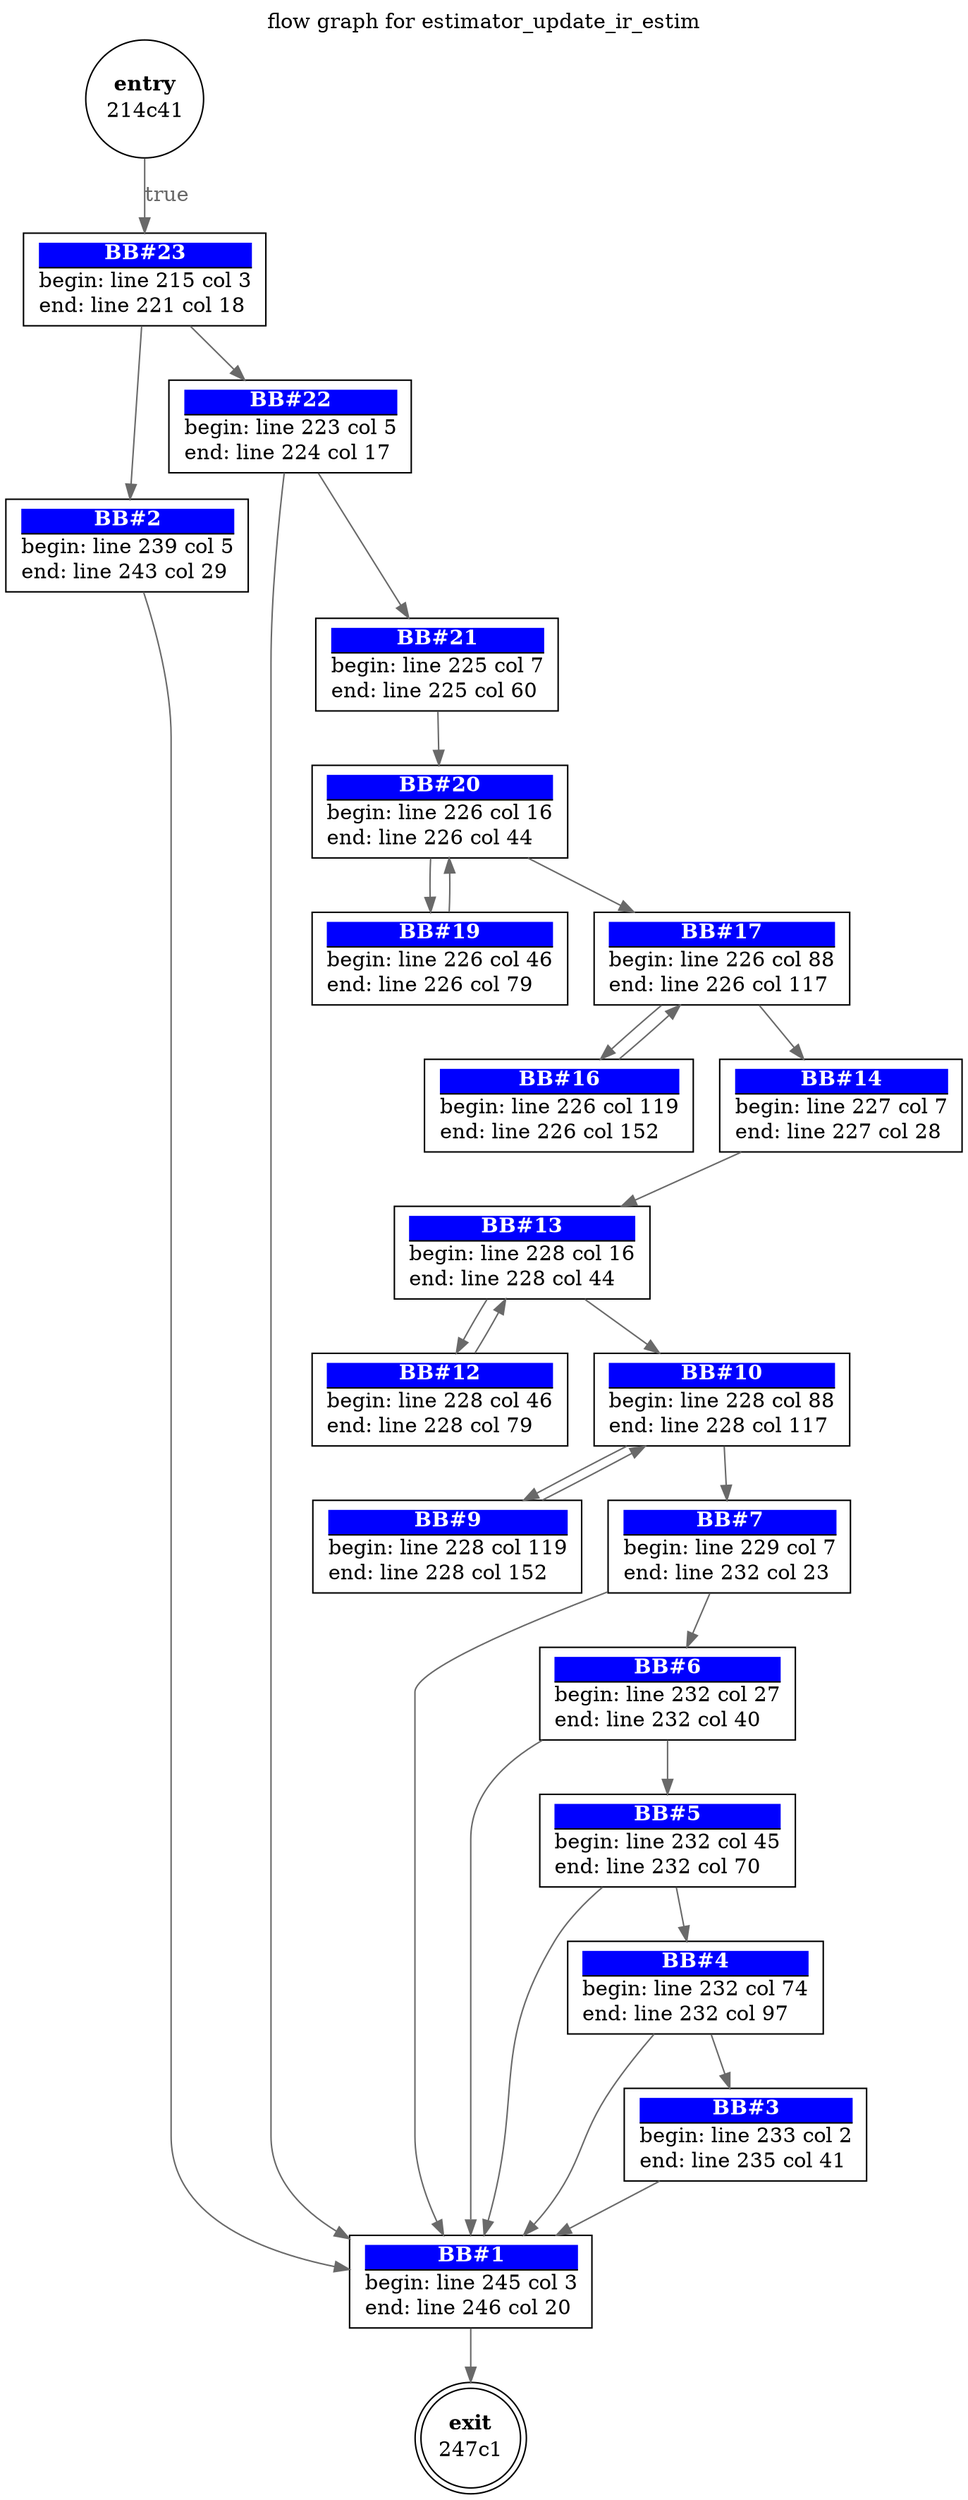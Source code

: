 digraph estimatorupdateirestim{ 
  label="flow graph for estimator_update_ir_estim"
  labelloc="t"
  0 [label=<<TABLE border="0" cellborder="0" cellpadding="0"><TR><TD border="0" bgcolor="#ffffff" sides="b"><FONT color="#000000"><B>exit</B></FONT></TD></TR><TR><TD>247c1</TD></TR></TABLE>>, shape=doublecircle, margin=0]
  1 [label=<<TABLE border="0" cellborder="0" cellpadding="0"><TR><TD border="1" bgcolor="#0000ff" sides="b"><FONT color="#ffffff"><B>BB#1</B></FONT></TD></TR><TR><TD align="left">begin: line 245 col 3</TD></TR><TR><TD align="left">end: line 246 col 20</TD></TR></TABLE>>, shape=box]
  1->0[label="" fontcolor=dimgray color=dimgray]
  2 [label=<<TABLE border="0" cellborder="0" cellpadding="0"><TR><TD border="1" bgcolor="#0000ff" sides="b"><FONT color="#ffffff"><B>BB#2</B></FONT></TD></TR><TR><TD align="left">begin: line 239 col 5</TD></TR><TR><TD align="left">end: line 243 col 29</TD></TR></TABLE>>, shape=box]
  2->1[label="" fontcolor=dimgray color=dimgray]
  3 [label=<<TABLE border="0" cellborder="0" cellpadding="0"><TR><TD border="1" bgcolor="#0000ff" sides="b"><FONT color="#ffffff"><B>BB#3</B></FONT></TD></TR><TR><TD align="left">begin: line 233 col 2</TD></TR><TR><TD align="left">end: line 235 col 41</TD></TR></TABLE>>, shape=box]
  3->1[label="" fontcolor=dimgray color=dimgray]
  4 [label=<<TABLE border="0" cellborder="0" cellpadding="0"><TR><TD border="1" bgcolor="#0000ff" sides="b"><FONT color="#ffffff"><B>BB#4</B></FONT></TD></TR><TR><TD align="left">begin: line 232 col 74</TD></TR><TR><TD align="left">end: line 232 col 97</TD></TR></TABLE>>, shape=box]
  4->3[label="" fontcolor=dimgray color=dimgray]
  4->1[label="" fontcolor=dimgray color=dimgray]
  5 [label=<<TABLE border="0" cellborder="0" cellpadding="0"><TR><TD border="1" bgcolor="#0000ff" sides="b"><FONT color="#ffffff"><B>BB#5</B></FONT></TD></TR><TR><TD align="left">begin: line 232 col 45</TD></TR><TR><TD align="left">end: line 232 col 70</TD></TR></TABLE>>, shape=box]
  5->4[label="" fontcolor=dimgray color=dimgray]
  5->1[label="" fontcolor=dimgray color=dimgray]
  6 [label=<<TABLE border="0" cellborder="0" cellpadding="0"><TR><TD border="1" bgcolor="#0000ff" sides="b"><FONT color="#ffffff"><B>BB#6</B></FONT></TD></TR><TR><TD align="left">begin: line 232 col 27</TD></TR><TR><TD align="left">end: line 232 col 40</TD></TR></TABLE>>, shape=box]
  6->5[label="" fontcolor=dimgray color=dimgray]
  6->1[label="" fontcolor=dimgray color=dimgray]
  7 [label=<<TABLE border="0" cellborder="0" cellpadding="0"><TR><TD border="1" bgcolor="#0000ff" sides="b"><FONT color="#ffffff"><B>BB#7</B></FONT></TD></TR><TR><TD align="left">begin: line 229 col 7</TD></TR><TR><TD align="left">end: line 232 col 23</TD></TR></TABLE>>, shape=box]
  7->6[label="" fontcolor=dimgray color=dimgray]
  7->1[label="" fontcolor=dimgray color=dimgray]
  9 [label=<<TABLE border="0" cellborder="0" cellpadding="0"><TR><TD border="1" bgcolor="#0000ff" sides="b"><FONT color="#ffffff"><B>BB#9</B></FONT></TD></TR><TR><TD align="left">begin: line 228 col 119</TD></TR><TR><TD align="left">end: line 228 col 152</TD></TR></TABLE>>, shape=box]
  9->10[label="" fontcolor=dimgray color=dimgray]
  10 [label=<<TABLE border="0" cellborder="0" cellpadding="0"><TR><TD border="1" bgcolor="#0000ff" sides="b"><FONT color="#ffffff"><B>BB#10</B></FONT></TD></TR><TR><TD align="left">begin: line 228 col 88</TD></TR><TR><TD align="left">end: line 228 col 117</TD></TR></TABLE>>, shape=box]
  10->9[label="" fontcolor=dimgray color=dimgray]
  10->7[label="" fontcolor=dimgray color=dimgray]
  12 [label=<<TABLE border="0" cellborder="0" cellpadding="0"><TR><TD border="1" bgcolor="#0000ff" sides="b"><FONT color="#ffffff"><B>BB#12</B></FONT></TD></TR><TR><TD align="left">begin: line 228 col 46</TD></TR><TR><TD align="left">end: line 228 col 79</TD></TR></TABLE>>, shape=box]
  12->13[label="" fontcolor=dimgray color=dimgray]
  13 [label=<<TABLE border="0" cellborder="0" cellpadding="0"><TR><TD border="1" bgcolor="#0000ff" sides="b"><FONT color="#ffffff"><B>BB#13</B></FONT></TD></TR><TR><TD align="left">begin: line 228 col 16</TD></TR><TR><TD align="left">end: line 228 col 44</TD></TR></TABLE>>, shape=box]
  13->12[label="" fontcolor=dimgray color=dimgray]
  13->10[label="" fontcolor=dimgray color=dimgray]
  14 [label=<<TABLE border="0" cellborder="0" cellpadding="0"><TR><TD border="1" bgcolor="#0000ff" sides="b"><FONT color="#ffffff"><B>BB#14</B></FONT></TD></TR><TR><TD align="left">begin: line 227 col 7</TD></TR><TR><TD align="left">end: line 227 col 28</TD></TR></TABLE>>, shape=box]
  14->13[label="" fontcolor=dimgray color=dimgray]
  16 [label=<<TABLE border="0" cellborder="0" cellpadding="0"><TR><TD border="1" bgcolor="#0000ff" sides="b"><FONT color="#ffffff"><B>BB#16</B></FONT></TD></TR><TR><TD align="left">begin: line 226 col 119</TD></TR><TR><TD align="left">end: line 226 col 152</TD></TR></TABLE>>, shape=box]
  16->17[label="" fontcolor=dimgray color=dimgray]
  17 [label=<<TABLE border="0" cellborder="0" cellpadding="0"><TR><TD border="1" bgcolor="#0000ff" sides="b"><FONT color="#ffffff"><B>BB#17</B></FONT></TD></TR><TR><TD align="left">begin: line 226 col 88</TD></TR><TR><TD align="left">end: line 226 col 117</TD></TR></TABLE>>, shape=box]
  17->16[label="" fontcolor=dimgray color=dimgray]
  17->14[label="" fontcolor=dimgray color=dimgray]
  19 [label=<<TABLE border="0" cellborder="0" cellpadding="0"><TR><TD border="1" bgcolor="#0000ff" sides="b"><FONT color="#ffffff"><B>BB#19</B></FONT></TD></TR><TR><TD align="left">begin: line 226 col 46</TD></TR><TR><TD align="left">end: line 226 col 79</TD></TR></TABLE>>, shape=box]
  19->20[label="" fontcolor=dimgray color=dimgray]
  20 [label=<<TABLE border="0" cellborder="0" cellpadding="0"><TR><TD border="1" bgcolor="#0000ff" sides="b"><FONT color="#ffffff"><B>BB#20</B></FONT></TD></TR><TR><TD align="left">begin: line 226 col 16</TD></TR><TR><TD align="left">end: line 226 col 44</TD></TR></TABLE>>, shape=box]
  20->19[label="" fontcolor=dimgray color=dimgray]
  20->17[label="" fontcolor=dimgray color=dimgray]
  21 [label=<<TABLE border="0" cellborder="0" cellpadding="0"><TR><TD border="1" bgcolor="#0000ff" sides="b"><FONT color="#ffffff"><B>BB#21</B></FONT></TD></TR><TR><TD align="left">begin: line 225 col 7</TD></TR><TR><TD align="left">end: line 225 col 60</TD></TR></TABLE>>, shape=box]
  21->20[label="" fontcolor=dimgray color=dimgray]
  22 [label=<<TABLE border="0" cellborder="0" cellpadding="0"><TR><TD border="1" bgcolor="#0000ff" sides="b"><FONT color="#ffffff"><B>BB#22</B></FONT></TD></TR><TR><TD align="left">begin: line 223 col 5</TD></TR><TR><TD align="left">end: line 224 col 17</TD></TR></TABLE>>, shape=box]
  22->21[label="" fontcolor=dimgray color=dimgray]
  22->1[label="" fontcolor=dimgray color=dimgray]
  23 [label=<<TABLE border="0" cellborder="0" cellpadding="0"><TR><TD border="1" bgcolor="#0000ff" sides="b"><FONT color="#ffffff"><B>BB#23</B></FONT></TD></TR><TR><TD align="left">begin: line 215 col 3</TD></TR><TR><TD align="left">end: line 221 col 18</TD></TR></TABLE>>, shape=box]
  23->22[label="" fontcolor=dimgray color=dimgray]
  23->2[label="" fontcolor=dimgray color=dimgray]
  24 [label=<<TABLE border="0" cellborder="0" cellpadding="0"><TR><TD border="0" bgcolor="#ffffff" sides="b"><FONT color="#000000"><B>entry</B></FONT></TD></TR><TR><TD>214c41</TD></TR></TABLE>>, shape=circle, margin=0]
  24->23[label="true" fontcolor=dimgray color=dimgray]
}
